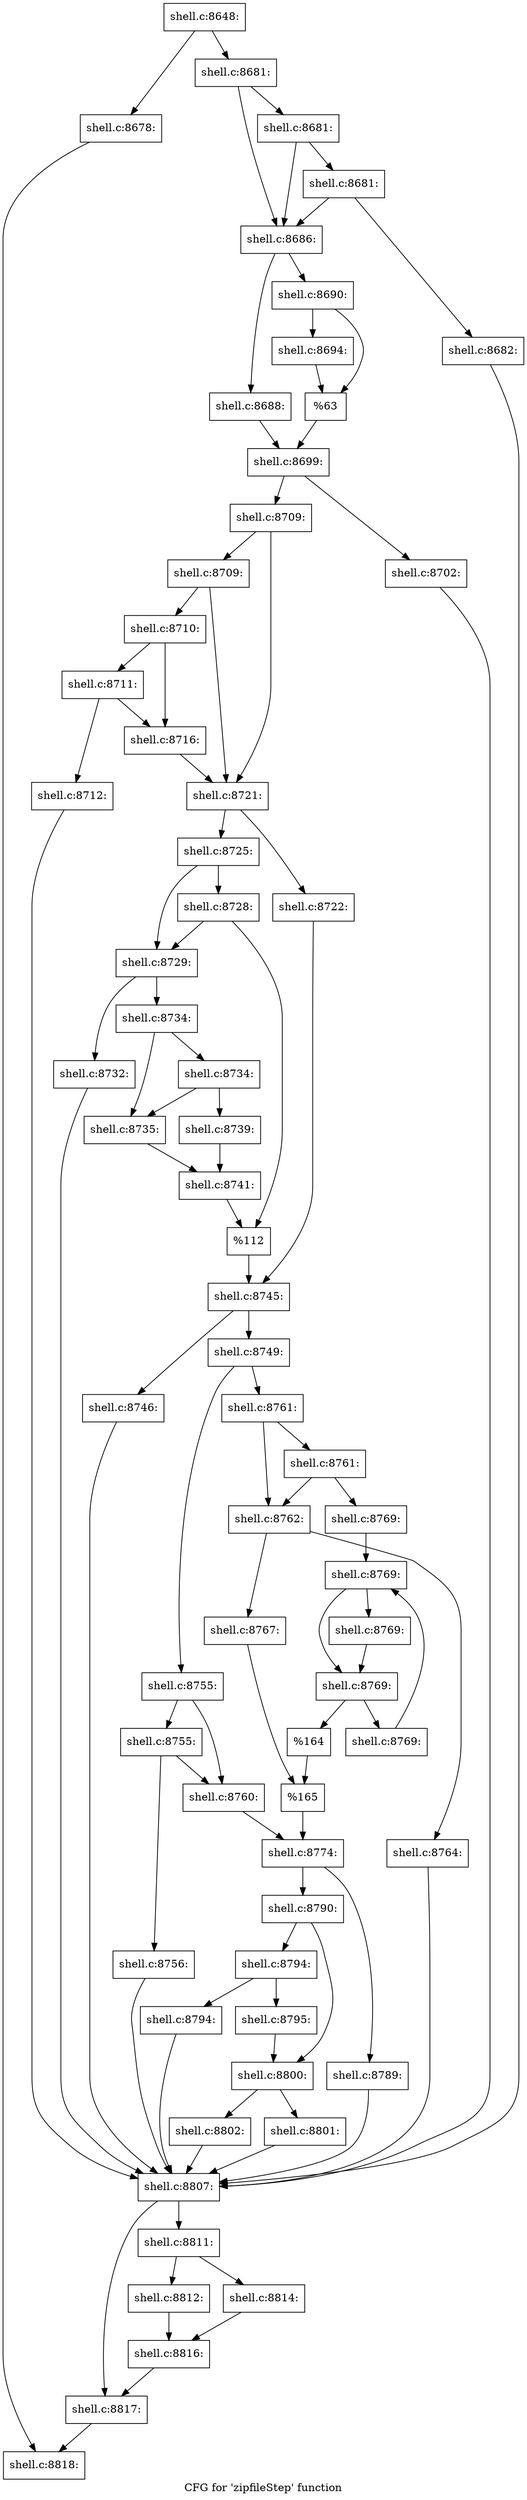 digraph "CFG for 'zipfileStep' function" {
	label="CFG for 'zipfileStep' function";

	Node0x560276bad420 [shape=record,label="{shell.c:8648:}"];
	Node0x560276bad420 -> Node0x560276bbc2b0;
	Node0x560276bad420 -> Node0x560276bbc300;
	Node0x560276bbc2b0 [shape=record,label="{shell.c:8678:}"];
	Node0x560276bbc2b0 -> Node0x560276bb3a50;
	Node0x560276bbc300 [shape=record,label="{shell.c:8681:}"];
	Node0x560276bbc300 -> Node0x560276bbc820;
	Node0x560276bbc300 -> Node0x560276bbc750;
	Node0x560276bbc820 [shape=record,label="{shell.c:8681:}"];
	Node0x560276bbc820 -> Node0x560276bbc7a0;
	Node0x560276bbc820 -> Node0x560276bbc750;
	Node0x560276bbc7a0 [shape=record,label="{shell.c:8681:}"];
	Node0x560276bbc7a0 -> Node0x560276bbc700;
	Node0x560276bbc7a0 -> Node0x560276bbc750;
	Node0x560276bbc700 [shape=record,label="{shell.c:8682:}"];
	Node0x560276bbc700 -> Node0x560276bbdd50;
	Node0x560276bbc750 [shape=record,label="{shell.c:8686:}"];
	Node0x560276bbc750 -> Node0x560276bbe1a0;
	Node0x560276bbc750 -> Node0x560276bbe240;
	Node0x560276bbe1a0 [shape=record,label="{shell.c:8688:}"];
	Node0x560276bbe1a0 -> Node0x560276bbe1f0;
	Node0x560276bbe240 [shape=record,label="{shell.c:8690:}"];
	Node0x560276bbe240 -> Node0x560276bbf260;
	Node0x560276bbe240 -> Node0x560276bbf2b0;
	Node0x560276bbf260 [shape=record,label="{shell.c:8694:}"];
	Node0x560276bbf260 -> Node0x560276bbf2b0;
	Node0x560276bbf2b0 [shape=record,label="{%63}"];
	Node0x560276bbf2b0 -> Node0x560276bbe1f0;
	Node0x560276bbe1f0 [shape=record,label="{shell.c:8699:}"];
	Node0x560276bbe1f0 -> Node0x560276bc0010;
	Node0x560276bbe1f0 -> Node0x560276bc0060;
	Node0x560276bc0010 [shape=record,label="{shell.c:8702:}"];
	Node0x560276bc0010 -> Node0x560276bbdd50;
	Node0x560276bc0060 [shape=record,label="{shell.c:8709:}"];
	Node0x560276bc0060 -> Node0x560276bc0aa0;
	Node0x560276bc0060 -> Node0x560276bc0a50;
	Node0x560276bc0aa0 [shape=record,label="{shell.c:8709:}"];
	Node0x560276bc0aa0 -> Node0x560276bc0a00;
	Node0x560276bc0aa0 -> Node0x560276bc0a50;
	Node0x560276bc0a00 [shape=record,label="{shell.c:8710:}"];
	Node0x560276bc0a00 -> Node0x560276bc14c0;
	Node0x560276bc0a00 -> Node0x560276bc1470;
	Node0x560276bc14c0 [shape=record,label="{shell.c:8711:}"];
	Node0x560276bc14c0 -> Node0x560276bc1420;
	Node0x560276bc14c0 -> Node0x560276bc1470;
	Node0x560276bc1420 [shape=record,label="{shell.c:8712:}"];
	Node0x560276bc1420 -> Node0x560276bbdd50;
	Node0x560276bc1470 [shape=record,label="{shell.c:8716:}"];
	Node0x560276bc1470 -> Node0x560276bc0a50;
	Node0x560276bc0a50 [shape=record,label="{shell.c:8721:}"];
	Node0x560276bc0a50 -> Node0x560276bc22b0;
	Node0x560276bc0a50 -> Node0x560276bc2350;
	Node0x560276bc22b0 [shape=record,label="{shell.c:8722:}"];
	Node0x560276bc22b0 -> Node0x560276bc2300;
	Node0x560276bc2350 [shape=record,label="{shell.c:8725:}"];
	Node0x560276bc2350 -> Node0x560276bc34d0;
	Node0x560276bc2350 -> Node0x560276bc3570;
	Node0x560276bc3570 [shape=record,label="{shell.c:8728:}"];
	Node0x560276bc3570 -> Node0x560276bc34d0;
	Node0x560276bc3570 -> Node0x560276bc3520;
	Node0x560276bc34d0 [shape=record,label="{shell.c:8729:}"];
	Node0x560276bc34d0 -> Node0x560276bc4180;
	Node0x560276bc34d0 -> Node0x560276bc4300;
	Node0x560276bc4180 [shape=record,label="{shell.c:8732:}"];
	Node0x560276bc4180 -> Node0x560276bbdd50;
	Node0x560276bc4300 [shape=record,label="{shell.c:8734:}"];
	Node0x560276bc4300 -> Node0x560276bc47d0;
	Node0x560276bc4300 -> Node0x560276bc48c0;
	Node0x560276bc48c0 [shape=record,label="{shell.c:8734:}"];
	Node0x560276bc48c0 -> Node0x560276bc47d0;
	Node0x560276bc48c0 -> Node0x560276bc4870;
	Node0x560276bc47d0 [shape=record,label="{shell.c:8735:}"];
	Node0x560276bc47d0 -> Node0x560276bc4820;
	Node0x560276bc4870 [shape=record,label="{shell.c:8739:}"];
	Node0x560276bc4870 -> Node0x560276bc4820;
	Node0x560276bc4820 [shape=record,label="{shell.c:8741:}"];
	Node0x560276bc4820 -> Node0x560276bc3520;
	Node0x560276bc3520 [shape=record,label="{%112}"];
	Node0x560276bc3520 -> Node0x560276bc2300;
	Node0x560276bc2300 [shape=record,label="{shell.c:8745:}"];
	Node0x560276bc2300 -> Node0x560276bc5d00;
	Node0x560276bc2300 -> Node0x560276bc5d50;
	Node0x560276bc5d00 [shape=record,label="{shell.c:8746:}"];
	Node0x560276bc5d00 -> Node0x560276bbdd50;
	Node0x560276bc5d50 [shape=record,label="{shell.c:8749:}"];
	Node0x560276bc5d50 -> Node0x560276bc6410;
	Node0x560276bc5d50 -> Node0x560276bc64b0;
	Node0x560276bc6410 [shape=record,label="{shell.c:8755:}"];
	Node0x560276bc6410 -> Node0x560276bc6960;
	Node0x560276bc6410 -> Node0x560276bc6910;
	Node0x560276bc6960 [shape=record,label="{shell.c:8755:}"];
	Node0x560276bc6960 -> Node0x560276bc68c0;
	Node0x560276bc6960 -> Node0x560276bc6910;
	Node0x560276bc68c0 [shape=record,label="{shell.c:8756:}"];
	Node0x560276bc68c0 -> Node0x560276bbdd50;
	Node0x560276bc6910 [shape=record,label="{shell.c:8760:}"];
	Node0x560276bc6910 -> Node0x560276bc6460;
	Node0x560276bc64b0 [shape=record,label="{shell.c:8761:}"];
	Node0x560276bc64b0 -> Node0x560276bc79b0;
	Node0x560276bc64b0 -> Node0x560276bc7aa0;
	Node0x560276bc7aa0 [shape=record,label="{shell.c:8761:}"];
	Node0x560276bc7aa0 -> Node0x560276bc79b0;
	Node0x560276bc7aa0 -> Node0x560276bc7a50;
	Node0x560276bc79b0 [shape=record,label="{shell.c:8762:}"];
	Node0x560276bc79b0 -> Node0x560276bc87d0;
	Node0x560276bc79b0 -> Node0x560276bc8820;
	Node0x560276bc87d0 [shape=record,label="{shell.c:8764:}"];
	Node0x560276bc87d0 -> Node0x560276bbdd50;
	Node0x560276bc8820 [shape=record,label="{shell.c:8767:}"];
	Node0x560276bc8820 -> Node0x560276bc7a00;
	Node0x560276bc7a50 [shape=record,label="{shell.c:8769:}"];
	Node0x560276bc7a50 -> Node0x560276bc91e0;
	Node0x560276bc91e0 [shape=record,label="{shell.c:8769:}"];
	Node0x560276bc91e0 -> Node0x560276bc9410;
	Node0x560276bc91e0 -> Node0x560276bc93c0;
	Node0x560276bc9410 [shape=record,label="{shell.c:8769:}"];
	Node0x560276bc9410 -> Node0x560276bc93c0;
	Node0x560276bc93c0 [shape=record,label="{shell.c:8769:}"];
	Node0x560276bc93c0 -> Node0x560276bc9d70;
	Node0x560276bc93c0 -> Node0x560276bc9340;
	Node0x560276bc9d70 [shape=record,label="{shell.c:8769:}"];
	Node0x560276bc9d70 -> Node0x560276bc91e0;
	Node0x560276bc9340 [shape=record,label="{%164}"];
	Node0x560276bc9340 -> Node0x560276bc7a00;
	Node0x560276bc7a00 [shape=record,label="{%165}"];
	Node0x560276bc7a00 -> Node0x560276bc6460;
	Node0x560276bc6460 [shape=record,label="{shell.c:8774:}"];
	Node0x560276bc6460 -> Node0x560276bcded0;
	Node0x560276bc6460 -> Node0x560276bcdf20;
	Node0x560276bcded0 [shape=record,label="{shell.c:8789:}"];
	Node0x560276bcded0 -> Node0x560276bbdd50;
	Node0x560276bcdf20 [shape=record,label="{shell.c:8790:}"];
	Node0x560276bcdf20 -> Node0x5602763b37d0;
	Node0x560276bcdf20 -> Node0x560276bce6f0;
	Node0x5602763b37d0 [shape=record,label="{shell.c:8794:}"];
	Node0x5602763b37d0 -> Node0x560276bcf910;
	Node0x5602763b37d0 -> Node0x560276bcf960;
	Node0x560276bcf910 [shape=record,label="{shell.c:8794:}"];
	Node0x560276bcf910 -> Node0x560276bbdd50;
	Node0x560276bcf960 [shape=record,label="{shell.c:8795:}"];
	Node0x560276bcf960 -> Node0x560276bce6f0;
	Node0x560276bce6f0 [shape=record,label="{shell.c:8800:}"];
	Node0x560276bce6f0 -> Node0x560276bd1560;
	Node0x560276bce6f0 -> Node0x560276bd15b0;
	Node0x560276bd1560 [shape=record,label="{shell.c:8801:}"];
	Node0x560276bd1560 -> Node0x560276bbdd50;
	Node0x560276bd15b0 [shape=record,label="{shell.c:8802:}"];
	Node0x560276bd15b0 -> Node0x560276bbdd50;
	Node0x560276bbdd50 [shape=record,label="{shell.c:8807:}"];
	Node0x560276bbdd50 -> Node0x560276bd31b0;
	Node0x560276bbdd50 -> Node0x560276bd3200;
	Node0x560276bd31b0 [shape=record,label="{shell.c:8811:}"];
	Node0x560276bd31b0 -> Node0x560276bd3540;
	Node0x560276bd31b0 -> Node0x560276bd35e0;
	Node0x560276bd3540 [shape=record,label="{shell.c:8812:}"];
	Node0x560276bd3540 -> Node0x560276bd3590;
	Node0x560276bd35e0 [shape=record,label="{shell.c:8814:}"];
	Node0x560276bd35e0 -> Node0x560276bd3590;
	Node0x560276bd3590 [shape=record,label="{shell.c:8816:}"];
	Node0x560276bd3590 -> Node0x560276bd3200;
	Node0x560276bd3200 [shape=record,label="{shell.c:8817:}"];
	Node0x560276bd3200 -> Node0x560276bb3a50;
	Node0x560276bb3a50 [shape=record,label="{shell.c:8818:}"];
}
